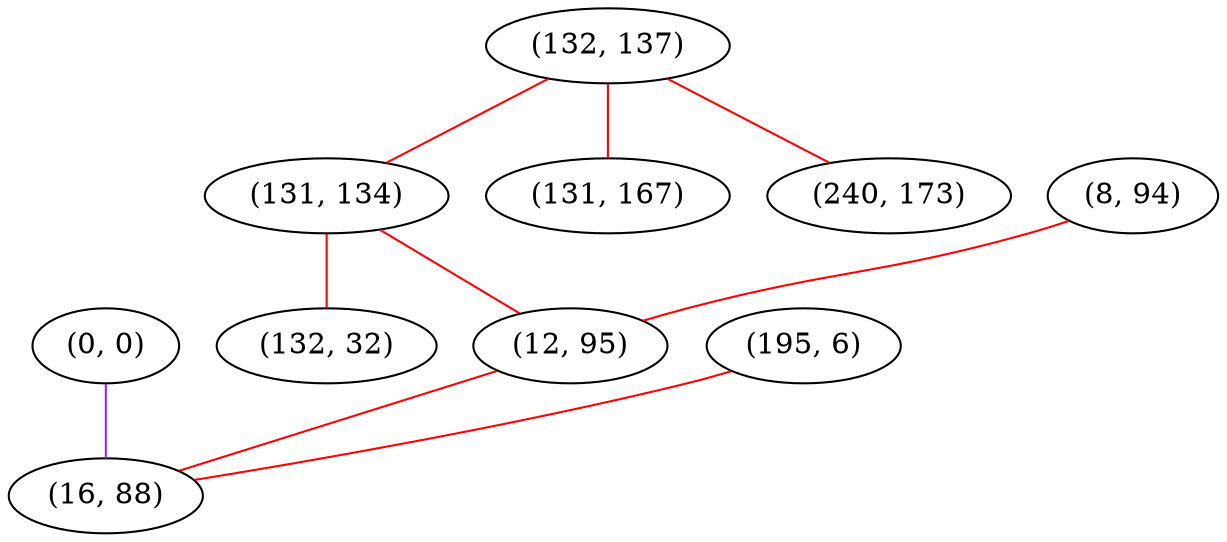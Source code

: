 graph "" {
"(0, 0)";
"(132, 137)";
"(131, 134)";
"(8, 94)";
"(12, 95)";
"(195, 6)";
"(131, 167)";
"(16, 88)";
"(240, 173)";
"(132, 32)";
"(0, 0)" -- "(16, 88)"  [color=purple, key=0, weight=4];
"(132, 137)" -- "(131, 167)"  [color=red, key=0, weight=1];
"(132, 137)" -- "(240, 173)"  [color=red, key=0, weight=1];
"(132, 137)" -- "(131, 134)"  [color=red, key=0, weight=1];
"(131, 134)" -- "(12, 95)"  [color=red, key=0, weight=1];
"(131, 134)" -- "(132, 32)"  [color=red, key=0, weight=1];
"(8, 94)" -- "(12, 95)"  [color=red, key=0, weight=1];
"(12, 95)" -- "(16, 88)"  [color=red, key=0, weight=1];
"(195, 6)" -- "(16, 88)"  [color=red, key=0, weight=1];
}
